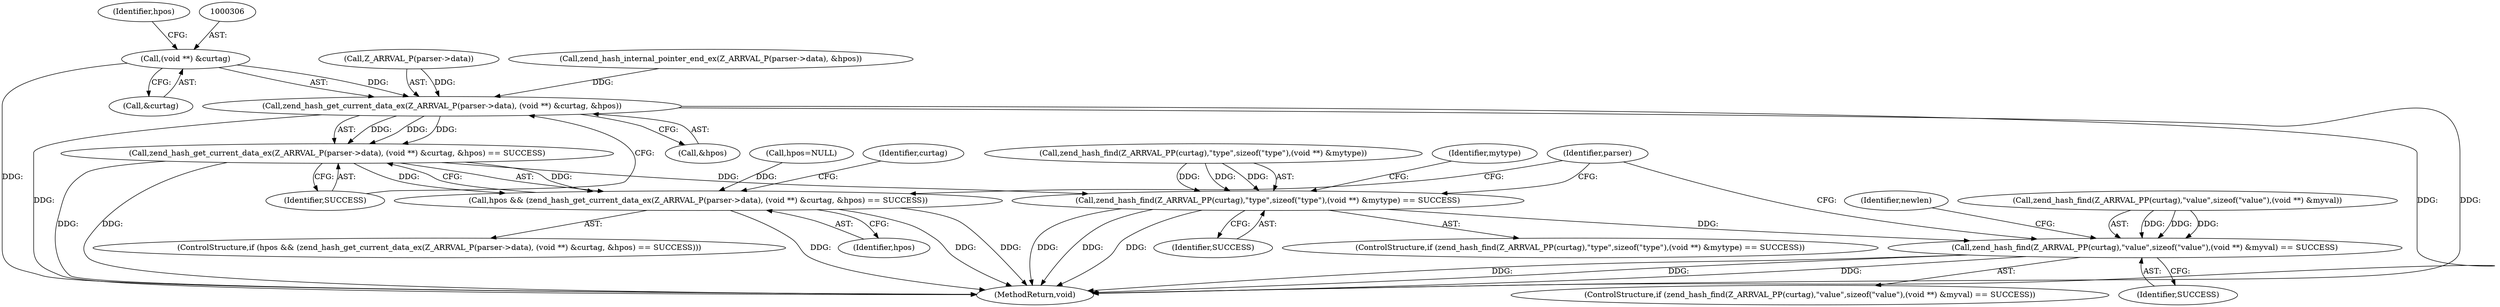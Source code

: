 digraph "0_php_dccda88f27a084bcbbb30198ace12b4e7ae961cc_4@pointer" {
"1000305" [label="(Call,(void **) &curtag)"];
"1000300" [label="(Call,zend_hash_get_current_data_ex(Z_ARRVAL_P(parser->data), (void **) &curtag, &hpos))"];
"1000299" [label="(Call,zend_hash_get_current_data_ex(Z_ARRVAL_P(parser->data), (void **) &curtag, &hpos) == SUCCESS)"];
"1000297" [label="(Call,hpos && (zend_hash_get_current_data_ex(Z_ARRVAL_P(parser->data), (void **) &curtag, &hpos) == SUCCESS))"];
"1000314" [label="(Call,zend_hash_find(Z_ARRVAL_PP(curtag),\"type\",sizeof(\"type\"),(void **) &mytype) == SUCCESS)"];
"1000335" [label="(Call,zend_hash_find(Z_ARRVAL_PP(curtag),\"value\",sizeof(\"value\"),(void **) &myval) == SUCCESS)"];
"1000325" [label="(Identifier,SUCCESS)"];
"1000307" [label="(Call,&curtag)"];
"1000315" [label="(Call,zend_hash_find(Z_ARRVAL_PP(curtag),\"type\",sizeof(\"type\"),(void **) &mytype))"];
"1000311" [label="(Identifier,SUCCESS)"];
"1000314" [label="(Call,zend_hash_find(Z_ARRVAL_PP(curtag),\"type\",sizeof(\"type\"),(void **) &mytype) == SUCCESS)"];
"1000334" [label="(ControlStructure,if (zend_hash_find(Z_ARRVAL_PP(curtag),\"value\",sizeof(\"value\"),(void **) &myval) == SUCCESS))"];
"1000335" [label="(Call,zend_hash_find(Z_ARRVAL_PP(curtag),\"value\",sizeof(\"value\"),(void **) &myval) == SUCCESS)"];
"1000297" [label="(Call,hpos && (zend_hash_get_current_data_ex(Z_ARRVAL_P(parser->data), (void **) &curtag, &hpos) == SUCCESS))"];
"1000331" [label="(Identifier,mytype)"];
"1000301" [label="(Call,Z_ARRVAL_P(parser->data))"];
"1000286" [label="(Call,hpos=NULL)"];
"1000305" [label="(Call,(void **) &curtag)"];
"1000465" [label="(MethodReturn,void)"];
"1000309" [label="(Call,&hpos)"];
"1000289" [label="(Call,zend_hash_internal_pointer_end_ex(Z_ARRVAL_P(parser->data), &hpos))"];
"1000298" [label="(Identifier,hpos)"];
"1000346" [label="(Identifier,SUCCESS)"];
"1000299" [label="(Call,zend_hash_get_current_data_ex(Z_ARRVAL_P(parser->data), (void **) &curtag, &hpos) == SUCCESS)"];
"1000300" [label="(Call,zend_hash_get_current_data_ex(Z_ARRVAL_P(parser->data), (void **) &curtag, &hpos))"];
"1000350" [label="(Identifier,newlen)"];
"1000313" [label="(ControlStructure,if (zend_hash_find(Z_ARRVAL_PP(curtag),\"type\",sizeof(\"type\"),(void **) &mytype) == SUCCESS))"];
"1000317" [label="(Identifier,curtag)"];
"1000336" [label="(Call,zend_hash_find(Z_ARRVAL_PP(curtag),\"value\",sizeof(\"value\"),(void **) &myval))"];
"1000310" [label="(Identifier,hpos)"];
"1000384" [label="(Identifier,parser)"];
"1000296" [label="(ControlStructure,if (hpos && (zend_hash_get_current_data_ex(Z_ARRVAL_P(parser->data), (void **) &curtag, &hpos) == SUCCESS)))"];
"1000305" -> "1000300"  [label="AST: "];
"1000305" -> "1000307"  [label="CFG: "];
"1000306" -> "1000305"  [label="AST: "];
"1000307" -> "1000305"  [label="AST: "];
"1000310" -> "1000305"  [label="CFG: "];
"1000305" -> "1000465"  [label="DDG: "];
"1000305" -> "1000300"  [label="DDG: "];
"1000300" -> "1000299"  [label="AST: "];
"1000300" -> "1000309"  [label="CFG: "];
"1000301" -> "1000300"  [label="AST: "];
"1000309" -> "1000300"  [label="AST: "];
"1000311" -> "1000300"  [label="CFG: "];
"1000300" -> "1000465"  [label="DDG: "];
"1000300" -> "1000465"  [label="DDG: "];
"1000300" -> "1000465"  [label="DDG: "];
"1000300" -> "1000299"  [label="DDG: "];
"1000300" -> "1000299"  [label="DDG: "];
"1000300" -> "1000299"  [label="DDG: "];
"1000301" -> "1000300"  [label="DDG: "];
"1000289" -> "1000300"  [label="DDG: "];
"1000299" -> "1000297"  [label="AST: "];
"1000299" -> "1000311"  [label="CFG: "];
"1000311" -> "1000299"  [label="AST: "];
"1000297" -> "1000299"  [label="CFG: "];
"1000299" -> "1000465"  [label="DDG: "];
"1000299" -> "1000465"  [label="DDG: "];
"1000299" -> "1000297"  [label="DDG: "];
"1000299" -> "1000297"  [label="DDG: "];
"1000299" -> "1000314"  [label="DDG: "];
"1000297" -> "1000296"  [label="AST: "];
"1000297" -> "1000298"  [label="CFG: "];
"1000298" -> "1000297"  [label="AST: "];
"1000317" -> "1000297"  [label="CFG: "];
"1000384" -> "1000297"  [label="CFG: "];
"1000297" -> "1000465"  [label="DDG: "];
"1000297" -> "1000465"  [label="DDG: "];
"1000297" -> "1000465"  [label="DDG: "];
"1000286" -> "1000297"  [label="DDG: "];
"1000314" -> "1000313"  [label="AST: "];
"1000314" -> "1000325"  [label="CFG: "];
"1000315" -> "1000314"  [label="AST: "];
"1000325" -> "1000314"  [label="AST: "];
"1000331" -> "1000314"  [label="CFG: "];
"1000384" -> "1000314"  [label="CFG: "];
"1000314" -> "1000465"  [label="DDG: "];
"1000314" -> "1000465"  [label="DDG: "];
"1000314" -> "1000465"  [label="DDG: "];
"1000315" -> "1000314"  [label="DDG: "];
"1000315" -> "1000314"  [label="DDG: "];
"1000315" -> "1000314"  [label="DDG: "];
"1000314" -> "1000335"  [label="DDG: "];
"1000335" -> "1000334"  [label="AST: "];
"1000335" -> "1000346"  [label="CFG: "];
"1000336" -> "1000335"  [label="AST: "];
"1000346" -> "1000335"  [label="AST: "];
"1000350" -> "1000335"  [label="CFG: "];
"1000384" -> "1000335"  [label="CFG: "];
"1000335" -> "1000465"  [label="DDG: "];
"1000335" -> "1000465"  [label="DDG: "];
"1000335" -> "1000465"  [label="DDG: "];
"1000336" -> "1000335"  [label="DDG: "];
"1000336" -> "1000335"  [label="DDG: "];
"1000336" -> "1000335"  [label="DDG: "];
}
